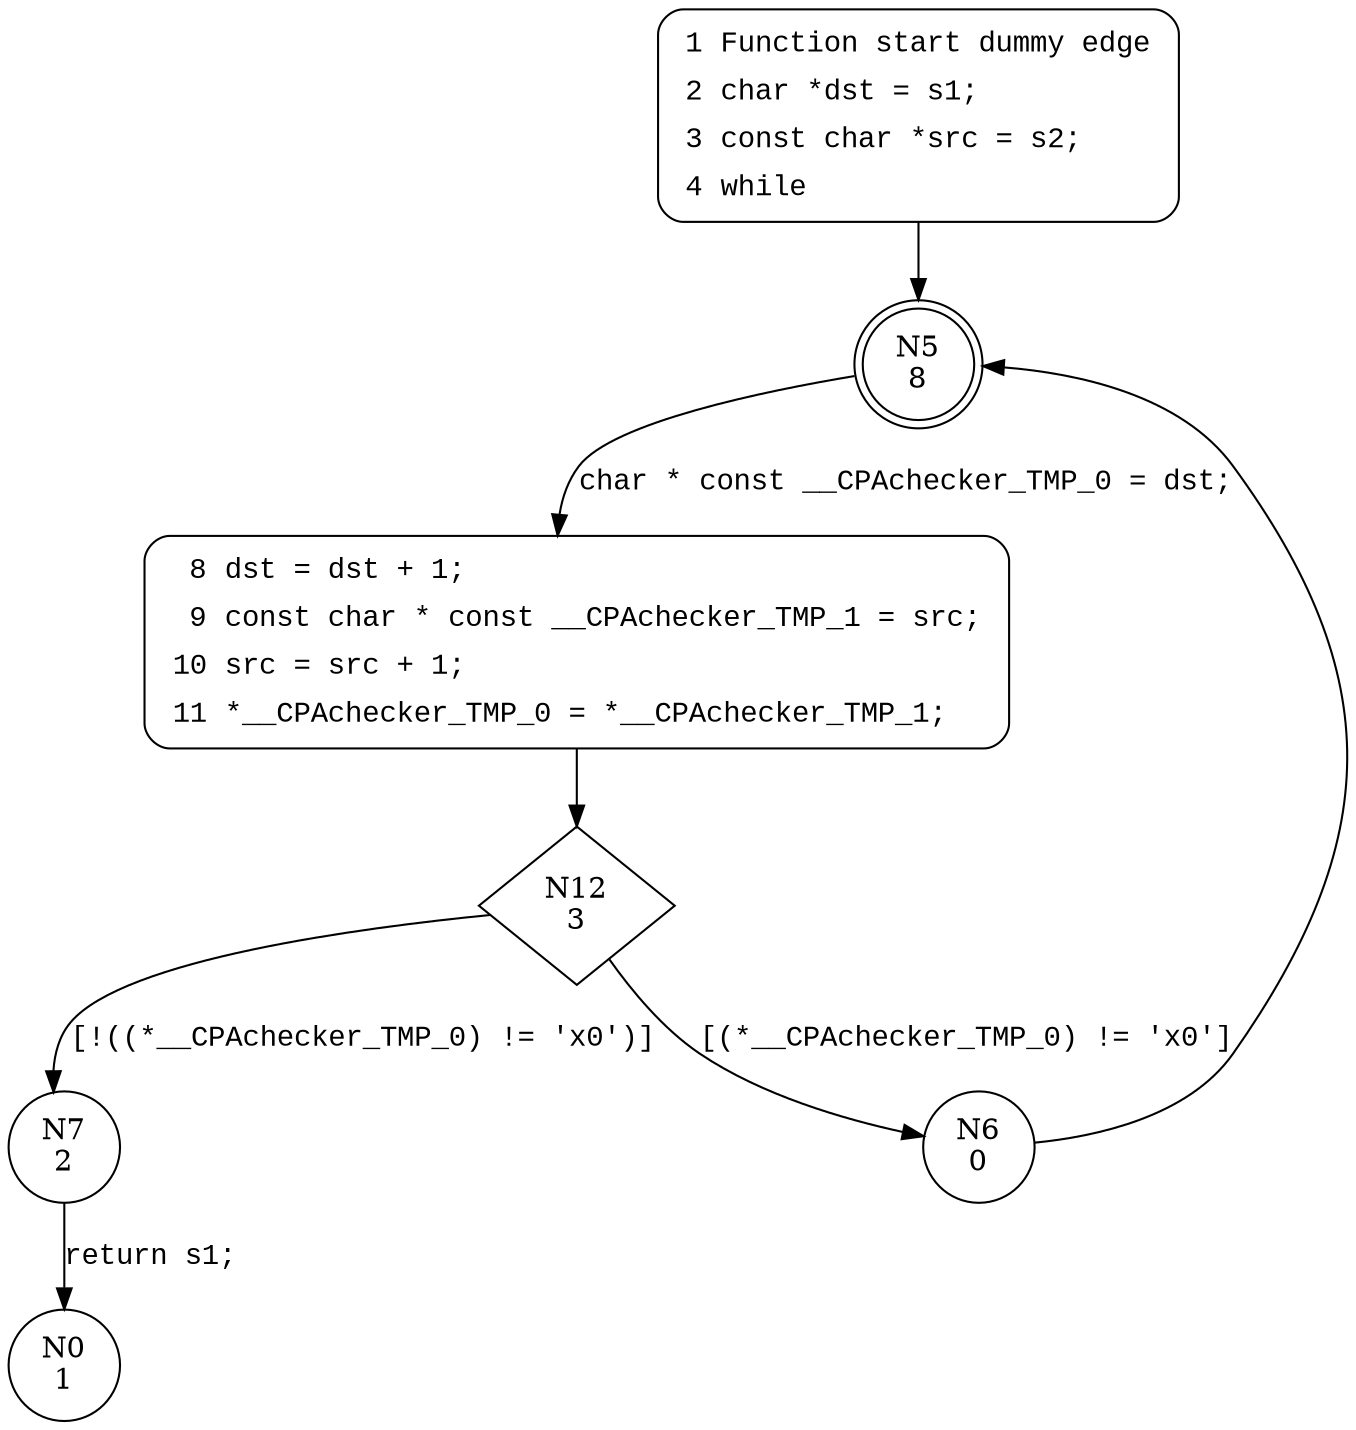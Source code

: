 digraph cstrcpy {
5 [shape="doublecircle" label="N5\n8"]
8 [shape="circle" label="N8\n7"]
12 [shape="diamond" label="N12\n3"]
6 [shape="circle" label="N6\n0"]
7 [shape="circle" label="N7\n2"]
0 [shape="circle" label="N0\n1"]
1 [style="filled,bold" penwidth="1" fillcolor="white" fontname="Courier New" shape="Mrecord" label=<<table border="0" cellborder="0" cellpadding="3" bgcolor="white"><tr><td align="right">1</td><td align="left">Function start dummy edge</td></tr><tr><td align="right">2</td><td align="left">char *dst = s1;</td></tr><tr><td align="right">3</td><td align="left">const char *src = s2;</td></tr><tr><td align="right">4</td><td align="left">while</td></tr></table>>]
1 -> 5[label=""]
8 [style="filled,bold" penwidth="1" fillcolor="white" fontname="Courier New" shape="Mrecord" label=<<table border="0" cellborder="0" cellpadding="3" bgcolor="white"><tr><td align="right">8</td><td align="left">dst = dst + 1;</td></tr><tr><td align="right">9</td><td align="left">const char * const __CPAchecker_TMP_1 = src;</td></tr><tr><td align="right">10</td><td align="left">src = src + 1;</td></tr><tr><td align="right">11</td><td align="left">*__CPAchecker_TMP_0 = *__CPAchecker_TMP_1;</td></tr></table>>]
8 -> 12[label=""]
5 -> 8 [label="char * const __CPAchecker_TMP_0 = dst;" fontname="Courier New"]
12 -> 6 [label="[(*__CPAchecker_TMP_0) != '\x0']" fontname="Courier New"]
12 -> 7 [label="[!((*__CPAchecker_TMP_0) != '\x0')]" fontname="Courier New"]
6 -> 5 [label="" fontname="Courier New"]
7 -> 0 [label="return s1;" fontname="Courier New"]
}